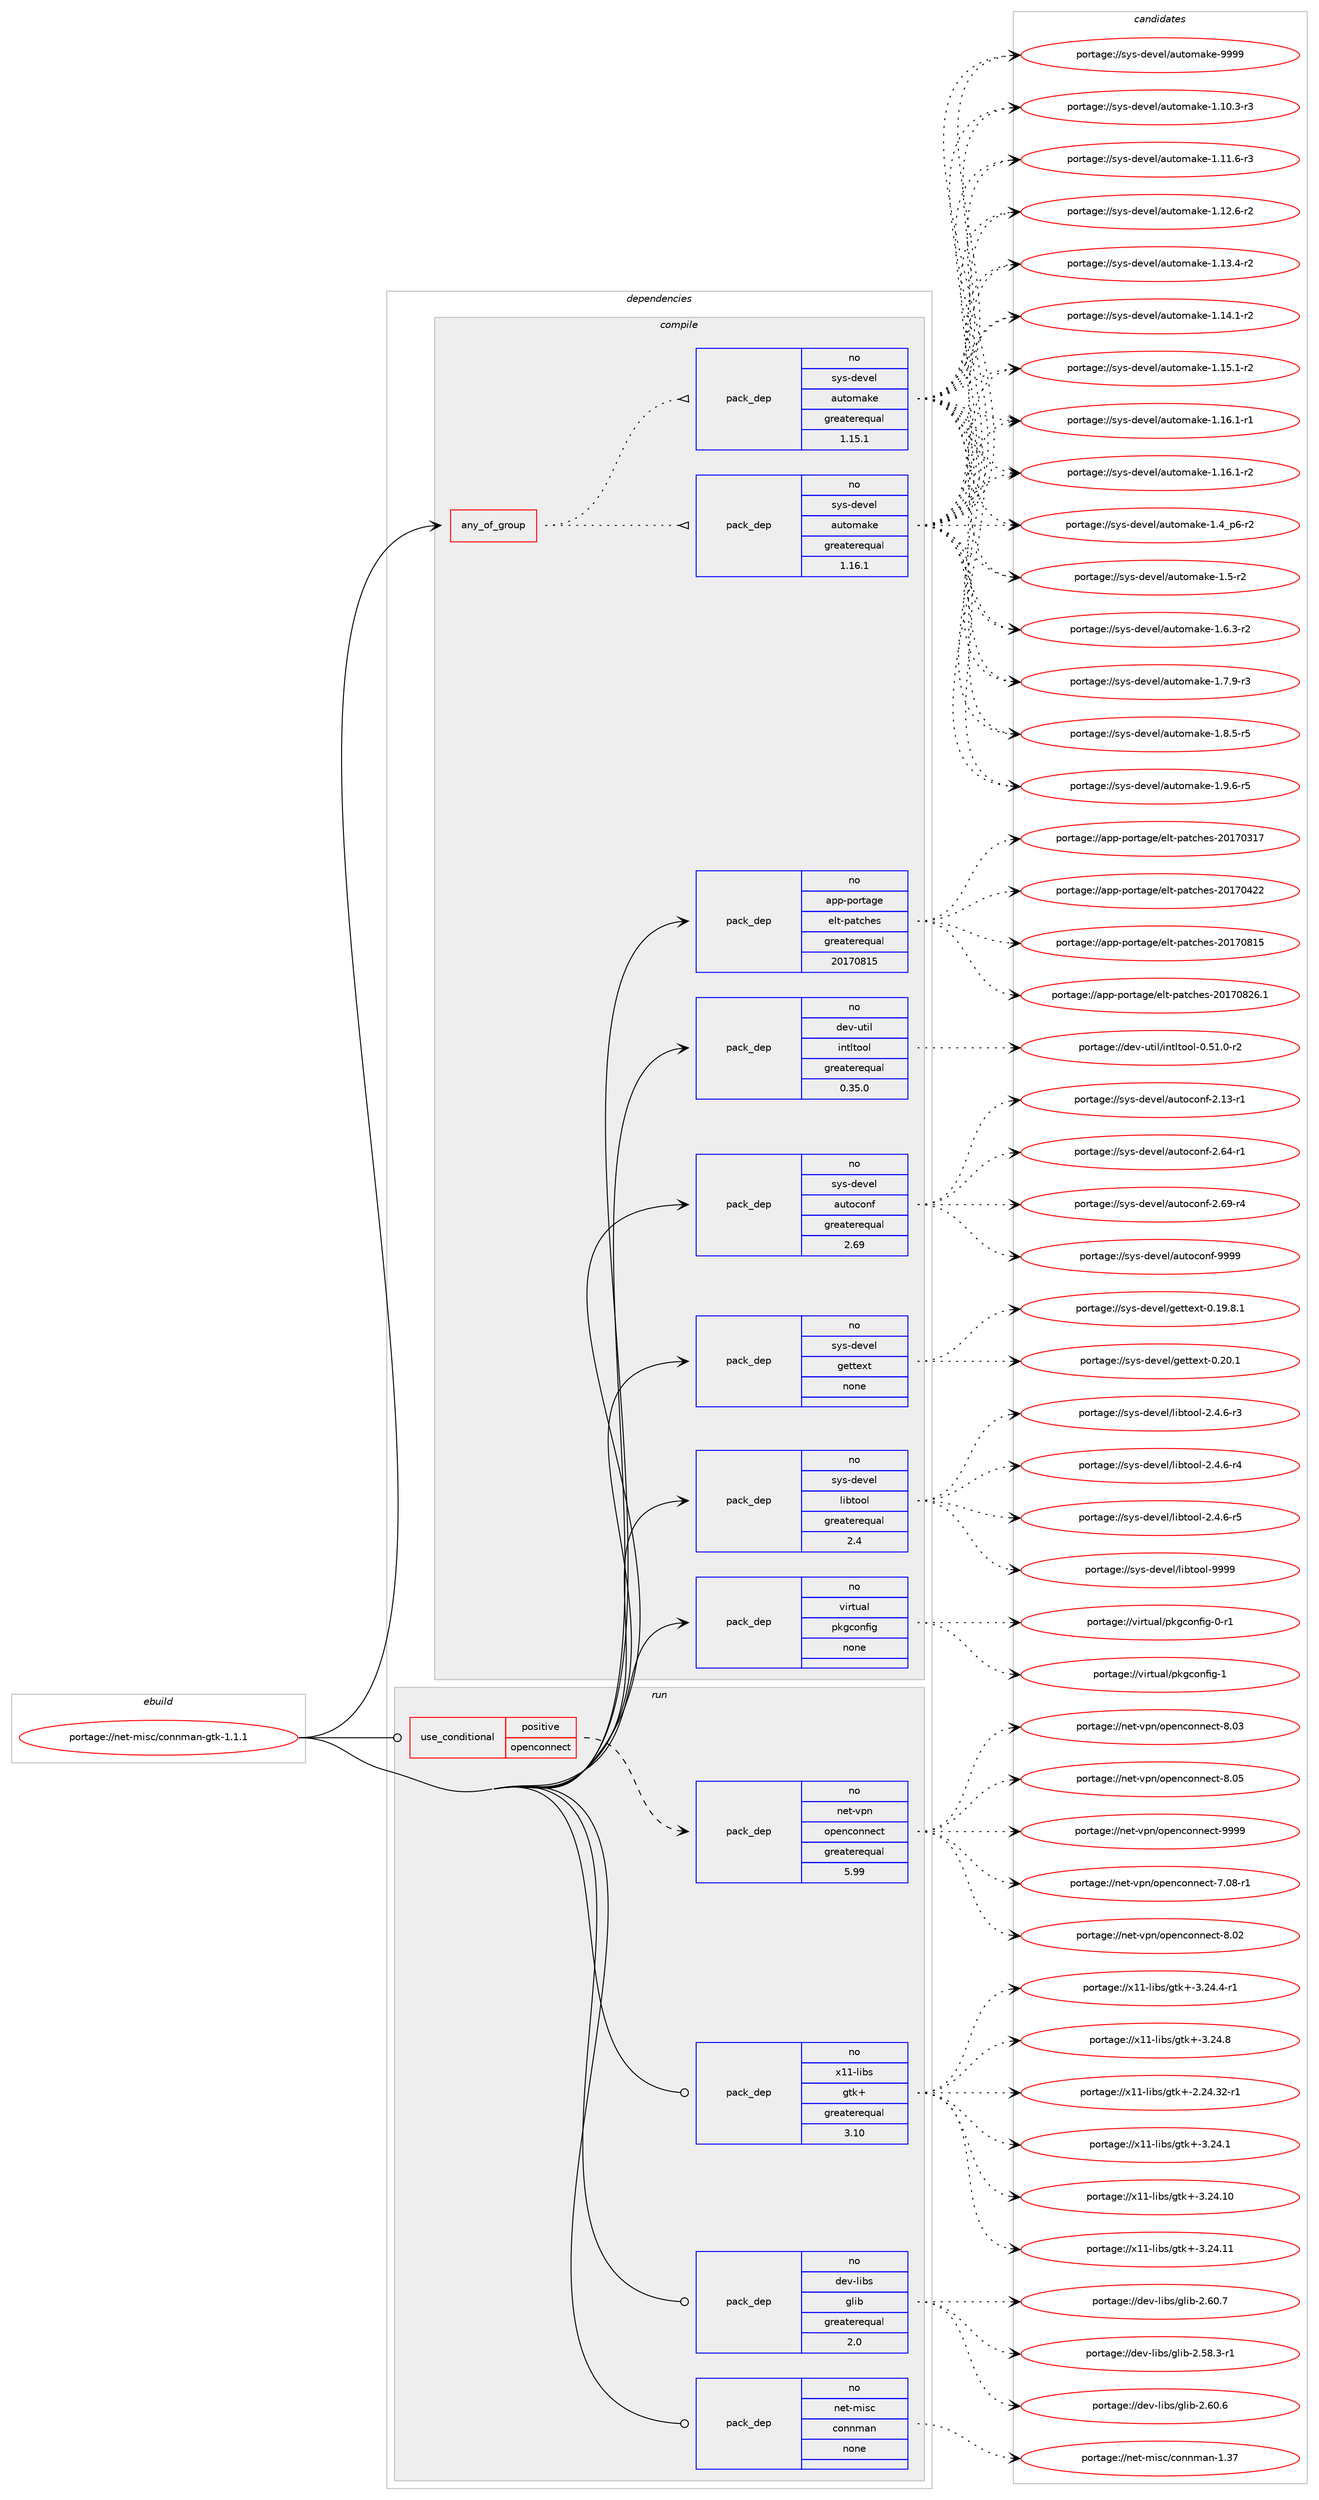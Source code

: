 digraph prolog {

# *************
# Graph options
# *************

newrank=true;
concentrate=true;
compound=true;
graph [rankdir=LR,fontname=Helvetica,fontsize=10,ranksep=1.5];#, ranksep=2.5, nodesep=0.2];
edge  [arrowhead=vee];
node  [fontname=Helvetica,fontsize=10];

# **********
# The ebuild
# **********

subgraph cluster_leftcol {
color=gray;
rank=same;
label=<<i>ebuild</i>>;
id [label="portage://net-misc/connman-gtk-1.1.1", color=red, width=4, href="../net-misc/connman-gtk-1.1.1.svg"];
}

# ****************
# The dependencies
# ****************

subgraph cluster_midcol {
color=gray;
label=<<i>dependencies</i>>;
subgraph cluster_compile {
fillcolor="#eeeeee";
style=filled;
label=<<i>compile</i>>;
subgraph any5934 {
dependency364810 [label=<<TABLE BORDER="0" CELLBORDER="1" CELLSPACING="0" CELLPADDING="4"><TR><TD CELLPADDING="10">any_of_group</TD></TR></TABLE>>, shape=none, color=red];subgraph pack267395 {
dependency364811 [label=<<TABLE BORDER="0" CELLBORDER="1" CELLSPACING="0" CELLPADDING="4" WIDTH="220"><TR><TD ROWSPAN="6" CELLPADDING="30">pack_dep</TD></TR><TR><TD WIDTH="110">no</TD></TR><TR><TD>sys-devel</TD></TR><TR><TD>automake</TD></TR><TR><TD>greaterequal</TD></TR><TR><TD>1.16.1</TD></TR></TABLE>>, shape=none, color=blue];
}
dependency364810:e -> dependency364811:w [weight=20,style="dotted",arrowhead="oinv"];
subgraph pack267396 {
dependency364812 [label=<<TABLE BORDER="0" CELLBORDER="1" CELLSPACING="0" CELLPADDING="4" WIDTH="220"><TR><TD ROWSPAN="6" CELLPADDING="30">pack_dep</TD></TR><TR><TD WIDTH="110">no</TD></TR><TR><TD>sys-devel</TD></TR><TR><TD>automake</TD></TR><TR><TD>greaterequal</TD></TR><TR><TD>1.15.1</TD></TR></TABLE>>, shape=none, color=blue];
}
dependency364810:e -> dependency364812:w [weight=20,style="dotted",arrowhead="oinv"];
}
id:e -> dependency364810:w [weight=20,style="solid",arrowhead="vee"];
subgraph pack267397 {
dependency364813 [label=<<TABLE BORDER="0" CELLBORDER="1" CELLSPACING="0" CELLPADDING="4" WIDTH="220"><TR><TD ROWSPAN="6" CELLPADDING="30">pack_dep</TD></TR><TR><TD WIDTH="110">no</TD></TR><TR><TD>app-portage</TD></TR><TR><TD>elt-patches</TD></TR><TR><TD>greaterequal</TD></TR><TR><TD>20170815</TD></TR></TABLE>>, shape=none, color=blue];
}
id:e -> dependency364813:w [weight=20,style="solid",arrowhead="vee"];
subgraph pack267398 {
dependency364814 [label=<<TABLE BORDER="0" CELLBORDER="1" CELLSPACING="0" CELLPADDING="4" WIDTH="220"><TR><TD ROWSPAN="6" CELLPADDING="30">pack_dep</TD></TR><TR><TD WIDTH="110">no</TD></TR><TR><TD>dev-util</TD></TR><TR><TD>intltool</TD></TR><TR><TD>greaterequal</TD></TR><TR><TD>0.35.0</TD></TR></TABLE>>, shape=none, color=blue];
}
id:e -> dependency364814:w [weight=20,style="solid",arrowhead="vee"];
subgraph pack267399 {
dependency364815 [label=<<TABLE BORDER="0" CELLBORDER="1" CELLSPACING="0" CELLPADDING="4" WIDTH="220"><TR><TD ROWSPAN="6" CELLPADDING="30">pack_dep</TD></TR><TR><TD WIDTH="110">no</TD></TR><TR><TD>sys-devel</TD></TR><TR><TD>autoconf</TD></TR><TR><TD>greaterequal</TD></TR><TR><TD>2.69</TD></TR></TABLE>>, shape=none, color=blue];
}
id:e -> dependency364815:w [weight=20,style="solid",arrowhead="vee"];
subgraph pack267400 {
dependency364816 [label=<<TABLE BORDER="0" CELLBORDER="1" CELLSPACING="0" CELLPADDING="4" WIDTH="220"><TR><TD ROWSPAN="6" CELLPADDING="30">pack_dep</TD></TR><TR><TD WIDTH="110">no</TD></TR><TR><TD>sys-devel</TD></TR><TR><TD>gettext</TD></TR><TR><TD>none</TD></TR><TR><TD></TD></TR></TABLE>>, shape=none, color=blue];
}
id:e -> dependency364816:w [weight=20,style="solid",arrowhead="vee"];
subgraph pack267401 {
dependency364817 [label=<<TABLE BORDER="0" CELLBORDER="1" CELLSPACING="0" CELLPADDING="4" WIDTH="220"><TR><TD ROWSPAN="6" CELLPADDING="30">pack_dep</TD></TR><TR><TD WIDTH="110">no</TD></TR><TR><TD>sys-devel</TD></TR><TR><TD>libtool</TD></TR><TR><TD>greaterequal</TD></TR><TR><TD>2.4</TD></TR></TABLE>>, shape=none, color=blue];
}
id:e -> dependency364817:w [weight=20,style="solid",arrowhead="vee"];
subgraph pack267402 {
dependency364818 [label=<<TABLE BORDER="0" CELLBORDER="1" CELLSPACING="0" CELLPADDING="4" WIDTH="220"><TR><TD ROWSPAN="6" CELLPADDING="30">pack_dep</TD></TR><TR><TD WIDTH="110">no</TD></TR><TR><TD>virtual</TD></TR><TR><TD>pkgconfig</TD></TR><TR><TD>none</TD></TR><TR><TD></TD></TR></TABLE>>, shape=none, color=blue];
}
id:e -> dependency364818:w [weight=20,style="solid",arrowhead="vee"];
}
subgraph cluster_compileandrun {
fillcolor="#eeeeee";
style=filled;
label=<<i>compile and run</i>>;
}
subgraph cluster_run {
fillcolor="#eeeeee";
style=filled;
label=<<i>run</i>>;
subgraph cond91329 {
dependency364819 [label=<<TABLE BORDER="0" CELLBORDER="1" CELLSPACING="0" CELLPADDING="4"><TR><TD ROWSPAN="3" CELLPADDING="10">use_conditional</TD></TR><TR><TD>positive</TD></TR><TR><TD>openconnect</TD></TR></TABLE>>, shape=none, color=red];
subgraph pack267403 {
dependency364820 [label=<<TABLE BORDER="0" CELLBORDER="1" CELLSPACING="0" CELLPADDING="4" WIDTH="220"><TR><TD ROWSPAN="6" CELLPADDING="30">pack_dep</TD></TR><TR><TD WIDTH="110">no</TD></TR><TR><TD>net-vpn</TD></TR><TR><TD>openconnect</TD></TR><TR><TD>greaterequal</TD></TR><TR><TD>5.99</TD></TR></TABLE>>, shape=none, color=blue];
}
dependency364819:e -> dependency364820:w [weight=20,style="dashed",arrowhead="vee"];
}
id:e -> dependency364819:w [weight=20,style="solid",arrowhead="odot"];
subgraph pack267404 {
dependency364821 [label=<<TABLE BORDER="0" CELLBORDER="1" CELLSPACING="0" CELLPADDING="4" WIDTH="220"><TR><TD ROWSPAN="6" CELLPADDING="30">pack_dep</TD></TR><TR><TD WIDTH="110">no</TD></TR><TR><TD>dev-libs</TD></TR><TR><TD>glib</TD></TR><TR><TD>greaterequal</TD></TR><TR><TD>2.0</TD></TR></TABLE>>, shape=none, color=blue];
}
id:e -> dependency364821:w [weight=20,style="solid",arrowhead="odot"];
subgraph pack267405 {
dependency364822 [label=<<TABLE BORDER="0" CELLBORDER="1" CELLSPACING="0" CELLPADDING="4" WIDTH="220"><TR><TD ROWSPAN="6" CELLPADDING="30">pack_dep</TD></TR><TR><TD WIDTH="110">no</TD></TR><TR><TD>net-misc</TD></TR><TR><TD>connman</TD></TR><TR><TD>none</TD></TR><TR><TD></TD></TR></TABLE>>, shape=none, color=blue];
}
id:e -> dependency364822:w [weight=20,style="solid",arrowhead="odot"];
subgraph pack267406 {
dependency364823 [label=<<TABLE BORDER="0" CELLBORDER="1" CELLSPACING="0" CELLPADDING="4" WIDTH="220"><TR><TD ROWSPAN="6" CELLPADDING="30">pack_dep</TD></TR><TR><TD WIDTH="110">no</TD></TR><TR><TD>x11-libs</TD></TR><TR><TD>gtk+</TD></TR><TR><TD>greaterequal</TD></TR><TR><TD>3.10</TD></TR></TABLE>>, shape=none, color=blue];
}
id:e -> dependency364823:w [weight=20,style="solid",arrowhead="odot"];
}
}

# **************
# The candidates
# **************

subgraph cluster_choices {
rank=same;
color=gray;
label=<<i>candidates</i>>;

subgraph choice267395 {
color=black;
nodesep=1;
choiceportage11512111545100101118101108479711711611110997107101454946494846514511451 [label="portage://sys-devel/automake-1.10.3-r3", color=red, width=4,href="../sys-devel/automake-1.10.3-r3.svg"];
choiceportage11512111545100101118101108479711711611110997107101454946494946544511451 [label="portage://sys-devel/automake-1.11.6-r3", color=red, width=4,href="../sys-devel/automake-1.11.6-r3.svg"];
choiceportage11512111545100101118101108479711711611110997107101454946495046544511450 [label="portage://sys-devel/automake-1.12.6-r2", color=red, width=4,href="../sys-devel/automake-1.12.6-r2.svg"];
choiceportage11512111545100101118101108479711711611110997107101454946495146524511450 [label="portage://sys-devel/automake-1.13.4-r2", color=red, width=4,href="../sys-devel/automake-1.13.4-r2.svg"];
choiceportage11512111545100101118101108479711711611110997107101454946495246494511450 [label="portage://sys-devel/automake-1.14.1-r2", color=red, width=4,href="../sys-devel/automake-1.14.1-r2.svg"];
choiceportage11512111545100101118101108479711711611110997107101454946495346494511450 [label="portage://sys-devel/automake-1.15.1-r2", color=red, width=4,href="../sys-devel/automake-1.15.1-r2.svg"];
choiceportage11512111545100101118101108479711711611110997107101454946495446494511449 [label="portage://sys-devel/automake-1.16.1-r1", color=red, width=4,href="../sys-devel/automake-1.16.1-r1.svg"];
choiceportage11512111545100101118101108479711711611110997107101454946495446494511450 [label="portage://sys-devel/automake-1.16.1-r2", color=red, width=4,href="../sys-devel/automake-1.16.1-r2.svg"];
choiceportage115121115451001011181011084797117116111109971071014549465295112544511450 [label="portage://sys-devel/automake-1.4_p6-r2", color=red, width=4,href="../sys-devel/automake-1.4_p6-r2.svg"];
choiceportage11512111545100101118101108479711711611110997107101454946534511450 [label="portage://sys-devel/automake-1.5-r2", color=red, width=4,href="../sys-devel/automake-1.5-r2.svg"];
choiceportage115121115451001011181011084797117116111109971071014549465446514511450 [label="portage://sys-devel/automake-1.6.3-r2", color=red, width=4,href="../sys-devel/automake-1.6.3-r2.svg"];
choiceportage115121115451001011181011084797117116111109971071014549465546574511451 [label="portage://sys-devel/automake-1.7.9-r3", color=red, width=4,href="../sys-devel/automake-1.7.9-r3.svg"];
choiceportage115121115451001011181011084797117116111109971071014549465646534511453 [label="portage://sys-devel/automake-1.8.5-r5", color=red, width=4,href="../sys-devel/automake-1.8.5-r5.svg"];
choiceportage115121115451001011181011084797117116111109971071014549465746544511453 [label="portage://sys-devel/automake-1.9.6-r5", color=red, width=4,href="../sys-devel/automake-1.9.6-r5.svg"];
choiceportage115121115451001011181011084797117116111109971071014557575757 [label="portage://sys-devel/automake-9999", color=red, width=4,href="../sys-devel/automake-9999.svg"];
dependency364811:e -> choiceportage11512111545100101118101108479711711611110997107101454946494846514511451:w [style=dotted,weight="100"];
dependency364811:e -> choiceportage11512111545100101118101108479711711611110997107101454946494946544511451:w [style=dotted,weight="100"];
dependency364811:e -> choiceportage11512111545100101118101108479711711611110997107101454946495046544511450:w [style=dotted,weight="100"];
dependency364811:e -> choiceportage11512111545100101118101108479711711611110997107101454946495146524511450:w [style=dotted,weight="100"];
dependency364811:e -> choiceportage11512111545100101118101108479711711611110997107101454946495246494511450:w [style=dotted,weight="100"];
dependency364811:e -> choiceportage11512111545100101118101108479711711611110997107101454946495346494511450:w [style=dotted,weight="100"];
dependency364811:e -> choiceportage11512111545100101118101108479711711611110997107101454946495446494511449:w [style=dotted,weight="100"];
dependency364811:e -> choiceportage11512111545100101118101108479711711611110997107101454946495446494511450:w [style=dotted,weight="100"];
dependency364811:e -> choiceportage115121115451001011181011084797117116111109971071014549465295112544511450:w [style=dotted,weight="100"];
dependency364811:e -> choiceportage11512111545100101118101108479711711611110997107101454946534511450:w [style=dotted,weight="100"];
dependency364811:e -> choiceportage115121115451001011181011084797117116111109971071014549465446514511450:w [style=dotted,weight="100"];
dependency364811:e -> choiceportage115121115451001011181011084797117116111109971071014549465546574511451:w [style=dotted,weight="100"];
dependency364811:e -> choiceportage115121115451001011181011084797117116111109971071014549465646534511453:w [style=dotted,weight="100"];
dependency364811:e -> choiceportage115121115451001011181011084797117116111109971071014549465746544511453:w [style=dotted,weight="100"];
dependency364811:e -> choiceportage115121115451001011181011084797117116111109971071014557575757:w [style=dotted,weight="100"];
}
subgraph choice267396 {
color=black;
nodesep=1;
choiceportage11512111545100101118101108479711711611110997107101454946494846514511451 [label="portage://sys-devel/automake-1.10.3-r3", color=red, width=4,href="../sys-devel/automake-1.10.3-r3.svg"];
choiceportage11512111545100101118101108479711711611110997107101454946494946544511451 [label="portage://sys-devel/automake-1.11.6-r3", color=red, width=4,href="../sys-devel/automake-1.11.6-r3.svg"];
choiceportage11512111545100101118101108479711711611110997107101454946495046544511450 [label="portage://sys-devel/automake-1.12.6-r2", color=red, width=4,href="../sys-devel/automake-1.12.6-r2.svg"];
choiceportage11512111545100101118101108479711711611110997107101454946495146524511450 [label="portage://sys-devel/automake-1.13.4-r2", color=red, width=4,href="../sys-devel/automake-1.13.4-r2.svg"];
choiceportage11512111545100101118101108479711711611110997107101454946495246494511450 [label="portage://sys-devel/automake-1.14.1-r2", color=red, width=4,href="../sys-devel/automake-1.14.1-r2.svg"];
choiceportage11512111545100101118101108479711711611110997107101454946495346494511450 [label="portage://sys-devel/automake-1.15.1-r2", color=red, width=4,href="../sys-devel/automake-1.15.1-r2.svg"];
choiceportage11512111545100101118101108479711711611110997107101454946495446494511449 [label="portage://sys-devel/automake-1.16.1-r1", color=red, width=4,href="../sys-devel/automake-1.16.1-r1.svg"];
choiceportage11512111545100101118101108479711711611110997107101454946495446494511450 [label="portage://sys-devel/automake-1.16.1-r2", color=red, width=4,href="../sys-devel/automake-1.16.1-r2.svg"];
choiceportage115121115451001011181011084797117116111109971071014549465295112544511450 [label="portage://sys-devel/automake-1.4_p6-r2", color=red, width=4,href="../sys-devel/automake-1.4_p6-r2.svg"];
choiceportage11512111545100101118101108479711711611110997107101454946534511450 [label="portage://sys-devel/automake-1.5-r2", color=red, width=4,href="../sys-devel/automake-1.5-r2.svg"];
choiceportage115121115451001011181011084797117116111109971071014549465446514511450 [label="portage://sys-devel/automake-1.6.3-r2", color=red, width=4,href="../sys-devel/automake-1.6.3-r2.svg"];
choiceportage115121115451001011181011084797117116111109971071014549465546574511451 [label="portage://sys-devel/automake-1.7.9-r3", color=red, width=4,href="../sys-devel/automake-1.7.9-r3.svg"];
choiceportage115121115451001011181011084797117116111109971071014549465646534511453 [label="portage://sys-devel/automake-1.8.5-r5", color=red, width=4,href="../sys-devel/automake-1.8.5-r5.svg"];
choiceportage115121115451001011181011084797117116111109971071014549465746544511453 [label="portage://sys-devel/automake-1.9.6-r5", color=red, width=4,href="../sys-devel/automake-1.9.6-r5.svg"];
choiceportage115121115451001011181011084797117116111109971071014557575757 [label="portage://sys-devel/automake-9999", color=red, width=4,href="../sys-devel/automake-9999.svg"];
dependency364812:e -> choiceportage11512111545100101118101108479711711611110997107101454946494846514511451:w [style=dotted,weight="100"];
dependency364812:e -> choiceportage11512111545100101118101108479711711611110997107101454946494946544511451:w [style=dotted,weight="100"];
dependency364812:e -> choiceportage11512111545100101118101108479711711611110997107101454946495046544511450:w [style=dotted,weight="100"];
dependency364812:e -> choiceportage11512111545100101118101108479711711611110997107101454946495146524511450:w [style=dotted,weight="100"];
dependency364812:e -> choiceportage11512111545100101118101108479711711611110997107101454946495246494511450:w [style=dotted,weight="100"];
dependency364812:e -> choiceportage11512111545100101118101108479711711611110997107101454946495346494511450:w [style=dotted,weight="100"];
dependency364812:e -> choiceportage11512111545100101118101108479711711611110997107101454946495446494511449:w [style=dotted,weight="100"];
dependency364812:e -> choiceportage11512111545100101118101108479711711611110997107101454946495446494511450:w [style=dotted,weight="100"];
dependency364812:e -> choiceportage115121115451001011181011084797117116111109971071014549465295112544511450:w [style=dotted,weight="100"];
dependency364812:e -> choiceportage11512111545100101118101108479711711611110997107101454946534511450:w [style=dotted,weight="100"];
dependency364812:e -> choiceportage115121115451001011181011084797117116111109971071014549465446514511450:w [style=dotted,weight="100"];
dependency364812:e -> choiceportage115121115451001011181011084797117116111109971071014549465546574511451:w [style=dotted,weight="100"];
dependency364812:e -> choiceportage115121115451001011181011084797117116111109971071014549465646534511453:w [style=dotted,weight="100"];
dependency364812:e -> choiceportage115121115451001011181011084797117116111109971071014549465746544511453:w [style=dotted,weight="100"];
dependency364812:e -> choiceportage115121115451001011181011084797117116111109971071014557575757:w [style=dotted,weight="100"];
}
subgraph choice267397 {
color=black;
nodesep=1;
choiceportage97112112451121111141169710310147101108116451129711699104101115455048495548514955 [label="portage://app-portage/elt-patches-20170317", color=red, width=4,href="../app-portage/elt-patches-20170317.svg"];
choiceportage97112112451121111141169710310147101108116451129711699104101115455048495548525050 [label="portage://app-portage/elt-patches-20170422", color=red, width=4,href="../app-portage/elt-patches-20170422.svg"];
choiceportage97112112451121111141169710310147101108116451129711699104101115455048495548564953 [label="portage://app-portage/elt-patches-20170815", color=red, width=4,href="../app-portage/elt-patches-20170815.svg"];
choiceportage971121124511211111411697103101471011081164511297116991041011154550484955485650544649 [label="portage://app-portage/elt-patches-20170826.1", color=red, width=4,href="../app-portage/elt-patches-20170826.1.svg"];
dependency364813:e -> choiceportage97112112451121111141169710310147101108116451129711699104101115455048495548514955:w [style=dotted,weight="100"];
dependency364813:e -> choiceportage97112112451121111141169710310147101108116451129711699104101115455048495548525050:w [style=dotted,weight="100"];
dependency364813:e -> choiceportage97112112451121111141169710310147101108116451129711699104101115455048495548564953:w [style=dotted,weight="100"];
dependency364813:e -> choiceportage971121124511211111411697103101471011081164511297116991041011154550484955485650544649:w [style=dotted,weight="100"];
}
subgraph choice267398 {
color=black;
nodesep=1;
choiceportage1001011184511711610510847105110116108116111111108454846534946484511450 [label="portage://dev-util/intltool-0.51.0-r2", color=red, width=4,href="../dev-util/intltool-0.51.0-r2.svg"];
dependency364814:e -> choiceportage1001011184511711610510847105110116108116111111108454846534946484511450:w [style=dotted,weight="100"];
}
subgraph choice267399 {
color=black;
nodesep=1;
choiceportage1151211154510010111810110847971171161119911111010245504649514511449 [label="portage://sys-devel/autoconf-2.13-r1", color=red, width=4,href="../sys-devel/autoconf-2.13-r1.svg"];
choiceportage1151211154510010111810110847971171161119911111010245504654524511449 [label="portage://sys-devel/autoconf-2.64-r1", color=red, width=4,href="../sys-devel/autoconf-2.64-r1.svg"];
choiceportage1151211154510010111810110847971171161119911111010245504654574511452 [label="portage://sys-devel/autoconf-2.69-r4", color=red, width=4,href="../sys-devel/autoconf-2.69-r4.svg"];
choiceportage115121115451001011181011084797117116111991111101024557575757 [label="portage://sys-devel/autoconf-9999", color=red, width=4,href="../sys-devel/autoconf-9999.svg"];
dependency364815:e -> choiceportage1151211154510010111810110847971171161119911111010245504649514511449:w [style=dotted,weight="100"];
dependency364815:e -> choiceportage1151211154510010111810110847971171161119911111010245504654524511449:w [style=dotted,weight="100"];
dependency364815:e -> choiceportage1151211154510010111810110847971171161119911111010245504654574511452:w [style=dotted,weight="100"];
dependency364815:e -> choiceportage115121115451001011181011084797117116111991111101024557575757:w [style=dotted,weight="100"];
}
subgraph choice267400 {
color=black;
nodesep=1;
choiceportage1151211154510010111810110847103101116116101120116454846495746564649 [label="portage://sys-devel/gettext-0.19.8.1", color=red, width=4,href="../sys-devel/gettext-0.19.8.1.svg"];
choiceportage115121115451001011181011084710310111611610112011645484650484649 [label="portage://sys-devel/gettext-0.20.1", color=red, width=4,href="../sys-devel/gettext-0.20.1.svg"];
dependency364816:e -> choiceportage1151211154510010111810110847103101116116101120116454846495746564649:w [style=dotted,weight="100"];
dependency364816:e -> choiceportage115121115451001011181011084710310111611610112011645484650484649:w [style=dotted,weight="100"];
}
subgraph choice267401 {
color=black;
nodesep=1;
choiceportage1151211154510010111810110847108105981161111111084550465246544511451 [label="portage://sys-devel/libtool-2.4.6-r3", color=red, width=4,href="../sys-devel/libtool-2.4.6-r3.svg"];
choiceportage1151211154510010111810110847108105981161111111084550465246544511452 [label="portage://sys-devel/libtool-2.4.6-r4", color=red, width=4,href="../sys-devel/libtool-2.4.6-r4.svg"];
choiceportage1151211154510010111810110847108105981161111111084550465246544511453 [label="portage://sys-devel/libtool-2.4.6-r5", color=red, width=4,href="../sys-devel/libtool-2.4.6-r5.svg"];
choiceportage1151211154510010111810110847108105981161111111084557575757 [label="portage://sys-devel/libtool-9999", color=red, width=4,href="../sys-devel/libtool-9999.svg"];
dependency364817:e -> choiceportage1151211154510010111810110847108105981161111111084550465246544511451:w [style=dotted,weight="100"];
dependency364817:e -> choiceportage1151211154510010111810110847108105981161111111084550465246544511452:w [style=dotted,weight="100"];
dependency364817:e -> choiceportage1151211154510010111810110847108105981161111111084550465246544511453:w [style=dotted,weight="100"];
dependency364817:e -> choiceportage1151211154510010111810110847108105981161111111084557575757:w [style=dotted,weight="100"];
}
subgraph choice267402 {
color=black;
nodesep=1;
choiceportage11810511411611797108471121071039911111010210510345484511449 [label="portage://virtual/pkgconfig-0-r1", color=red, width=4,href="../virtual/pkgconfig-0-r1.svg"];
choiceportage1181051141161179710847112107103991111101021051034549 [label="portage://virtual/pkgconfig-1", color=red, width=4,href="../virtual/pkgconfig-1.svg"];
dependency364818:e -> choiceportage11810511411611797108471121071039911111010210510345484511449:w [style=dotted,weight="100"];
dependency364818:e -> choiceportage1181051141161179710847112107103991111101021051034549:w [style=dotted,weight="100"];
}
subgraph choice267403 {
color=black;
nodesep=1;
choiceportage1101011164511811211047111112101110991111101101019911645554648564511449 [label="portage://net-vpn/openconnect-7.08-r1", color=red, width=4,href="../net-vpn/openconnect-7.08-r1.svg"];
choiceportage110101116451181121104711111210111099111110110101991164556464850 [label="portage://net-vpn/openconnect-8.02", color=red, width=4,href="../net-vpn/openconnect-8.02.svg"];
choiceportage110101116451181121104711111210111099111110110101991164556464851 [label="portage://net-vpn/openconnect-8.03", color=red, width=4,href="../net-vpn/openconnect-8.03.svg"];
choiceportage110101116451181121104711111210111099111110110101991164556464853 [label="portage://net-vpn/openconnect-8.05", color=red, width=4,href="../net-vpn/openconnect-8.05.svg"];
choiceportage110101116451181121104711111210111099111110110101991164557575757 [label="portage://net-vpn/openconnect-9999", color=red, width=4,href="../net-vpn/openconnect-9999.svg"];
dependency364820:e -> choiceportage1101011164511811211047111112101110991111101101019911645554648564511449:w [style=dotted,weight="100"];
dependency364820:e -> choiceportage110101116451181121104711111210111099111110110101991164556464850:w [style=dotted,weight="100"];
dependency364820:e -> choiceportage110101116451181121104711111210111099111110110101991164556464851:w [style=dotted,weight="100"];
dependency364820:e -> choiceportage110101116451181121104711111210111099111110110101991164556464853:w [style=dotted,weight="100"];
dependency364820:e -> choiceportage110101116451181121104711111210111099111110110101991164557575757:w [style=dotted,weight="100"];
}
subgraph choice267404 {
color=black;
nodesep=1;
choiceportage10010111845108105981154710310810598455046535646514511449 [label="portage://dev-libs/glib-2.58.3-r1", color=red, width=4,href="../dev-libs/glib-2.58.3-r1.svg"];
choiceportage1001011184510810598115471031081059845504654484654 [label="portage://dev-libs/glib-2.60.6", color=red, width=4,href="../dev-libs/glib-2.60.6.svg"];
choiceportage1001011184510810598115471031081059845504654484655 [label="portage://dev-libs/glib-2.60.7", color=red, width=4,href="../dev-libs/glib-2.60.7.svg"];
dependency364821:e -> choiceportage10010111845108105981154710310810598455046535646514511449:w [style=dotted,weight="100"];
dependency364821:e -> choiceportage1001011184510810598115471031081059845504654484654:w [style=dotted,weight="100"];
dependency364821:e -> choiceportage1001011184510810598115471031081059845504654484655:w [style=dotted,weight="100"];
}
subgraph choice267405 {
color=black;
nodesep=1;
choiceportage11010111645109105115994799111110110109971104549465155 [label="portage://net-misc/connman-1.37", color=red, width=4,href="../net-misc/connman-1.37.svg"];
dependency364822:e -> choiceportage11010111645109105115994799111110110109971104549465155:w [style=dotted,weight="100"];
}
subgraph choice267406 {
color=black;
nodesep=1;
choiceportage12049494510810598115471031161074345504650524651504511449 [label="portage://x11-libs/gtk+-2.24.32-r1", color=red, width=4,href="../x11-libs/gtk+-2.24.32-r1.svg"];
choiceportage12049494510810598115471031161074345514650524649 [label="portage://x11-libs/gtk+-3.24.1", color=red, width=4,href="../x11-libs/gtk+-3.24.1.svg"];
choiceportage1204949451081059811547103116107434551465052464948 [label="portage://x11-libs/gtk+-3.24.10", color=red, width=4,href="../x11-libs/gtk+-3.24.10.svg"];
choiceportage1204949451081059811547103116107434551465052464949 [label="portage://x11-libs/gtk+-3.24.11", color=red, width=4,href="../x11-libs/gtk+-3.24.11.svg"];
choiceportage120494945108105981154710311610743455146505246524511449 [label="portage://x11-libs/gtk+-3.24.4-r1", color=red, width=4,href="../x11-libs/gtk+-3.24.4-r1.svg"];
choiceportage12049494510810598115471031161074345514650524656 [label="portage://x11-libs/gtk+-3.24.8", color=red, width=4,href="../x11-libs/gtk+-3.24.8.svg"];
dependency364823:e -> choiceportage12049494510810598115471031161074345504650524651504511449:w [style=dotted,weight="100"];
dependency364823:e -> choiceportage12049494510810598115471031161074345514650524649:w [style=dotted,weight="100"];
dependency364823:e -> choiceportage1204949451081059811547103116107434551465052464948:w [style=dotted,weight="100"];
dependency364823:e -> choiceportage1204949451081059811547103116107434551465052464949:w [style=dotted,weight="100"];
dependency364823:e -> choiceportage120494945108105981154710311610743455146505246524511449:w [style=dotted,weight="100"];
dependency364823:e -> choiceportage12049494510810598115471031161074345514650524656:w [style=dotted,weight="100"];
}
}

}
